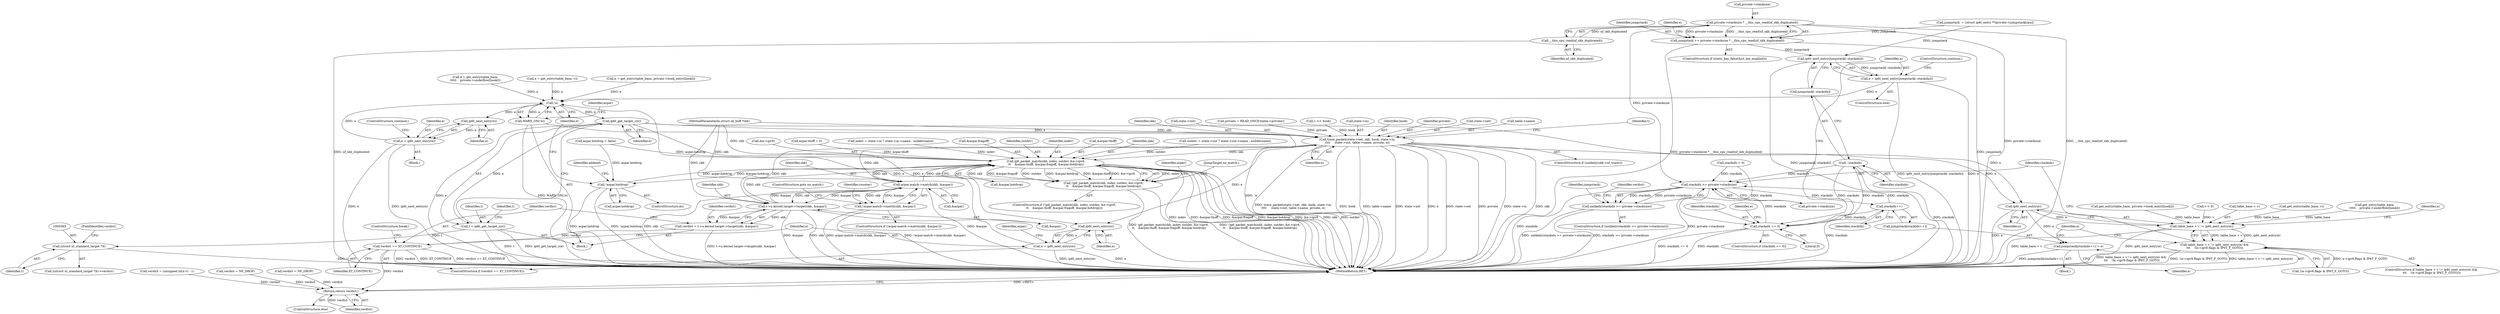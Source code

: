 digraph "0_linux_57ebd808a97d7c5b1e1afb937c2db22beba3c1f8_1@API" {
"1000216" [label="(Call,private->stacksize * __this_cpu_read(nf_skb_duplicated))"];
"1000220" [label="(Call,__this_cpu_read(nf_skb_duplicated))"];
"1000214" [label="(Call,jumpstack += private->stacksize * __this_cpu_read(nf_skb_duplicated))"];
"1000403" [label="(Call,ip6t_next_entry(jumpstack[--stackidx]))"];
"1000401" [label="(Call,e = ip6t_next_entry(jumpstack[--stackidx]))"];
"1000237" [label="(Call,!e)"];
"1000236" [label="(Call,WARN_ON(!e))"];
"1000270" [label="(Call,ip6t_next_entry(e))"];
"1000268" [label="(Call,e = ip6t_next_entry(e))"];
"1000315" [label="(Call,ip6t_get_target_c(e))"];
"1000313" [label="(Call,t = ip6t_get_target_c(e))"];
"1000364" [label="(Call,(struct xt_standard_target *)t)"];
"1000331" [label="(Call,trace_packet(state->net, skb, hook, state->in,\n\t\t\t\t     state->out, table->name, private, e))"];
"1000246" [label="(Call,ip6_packet_match(skb, indev, outdev, &e->ipv6,\n\t\t    &acpar.thoff, &acpar.fragoff, &acpar.hotdrop))"];
"1000245" [label="(Call,!ip6_packet_match(skb, indev, outdev, &e->ipv6,\n\t\t    &acpar.thoff, &acpar.fragoff, &acpar.hotdrop))"];
"1000294" [label="(Call,acpar.match->match(skb, &acpar))"];
"1000293" [label="(Call,!acpar.match->match(skb, &acpar))"];
"1000470" [label="(Call,t->u.kernel.target->target(skb, &acpar))"];
"1000468" [label="(Call,verdict = t->u.kernel.target->target(skb, &acpar))"];
"1000475" [label="(Call,verdict == XT_CONTINUE)"];
"1000498" [label="(Return,return verdict;)"];
"1000484" [label="(Call,!acpar.hotdrop)"];
"1000415" [label="(Call,ip6t_next_entry(e))"];
"1000411" [label="(Call,table_base + v != ip6t_next_entry(e))"];
"1000410" [label="(Call,table_base + v != ip6t_next_entry(e) &&\n \t\t\t    !(e->ipv6.flags & IP6T_F_GOTO))"];
"1000438" [label="(Call,jumpstack[stackidx++] = e)"];
"1000480" [label="(Call,ip6t_next_entry(e))"];
"1000478" [label="(Call,e = ip6t_next_entry(e))"];
"1000428" [label="(Call,stackidx >= private->stacksize)"];
"1000427" [label="(Call,unlikely(stackidx >= private->stacksize))"];
"1000441" [label="(Call,stackidx++)"];
"1000388" [label="(Call,stackidx == 0)"];
"1000406" [label="(Call,--stackidx)"];
"1000441" [label="(Call,stackidx++)"];
"1000481" [label="(Identifier,e)"];
"1000389" [label="(Identifier,stackidx)"];
"1000246" [label="(Call,ip6_packet_match(skb, indev, outdev, &e->ipv6,\n\t\t    &acpar.thoff, &acpar.fragoff, &acpar.hotdrop))"];
"1000336" [label="(Identifier,hook)"];
"1000484" [label="(Call,!acpar.hotdrop)"];
"1000293" [label="(Call,!acpar.match->match(skb, &acpar))"];
"1000216" [label="(Call,private->stacksize * __this_cpu_read(nf_skb_duplicated))"];
"1000298" [label="(ControlStructure,goto no_match;)"];
"1000392" [label="(Identifier,e)"];
"1000402" [label="(Identifier,e)"];
"1000224" [label="(Call,get_entry(table_base, private->hook_entry[hook]))"];
"1000201" [label="(Call,jumpstack  = (struct ip6t_entry **)private->jumpstack[cpu])"];
"1000435" [label="(Identifier,verdict)"];
"1000210" [label="(ControlStructure,if (static_key_false(&xt_tee_enabled)))"];
"1000427" [label="(Call,unlikely(stackidx >= private->stacksize))"];
"1000296" [label="(Call,&acpar)"];
"1000404" [label="(Call,jumpstack[--stackidx])"];
"1000270" [label="(Call,ip6t_next_entry(e))"];
"1000346" [label="(Identifier,private)"];
"1000390" [label="(Literal,0)"];
"1000469" [label="(Identifier,verdict)"];
"1000315" [label="(Call,ip6t_get_target_c(e))"];
"1000378" [label="(Call,verdict = (unsigned int)(-v) - 1)"];
"1000124" [label="(Call,verdict = NF_DROP)"];
"1000497" [label="(ControlStructure,else)"];
"1000485" [label="(Call,acpar.hotdrop)"];
"1000332" [label="(Call,state->net)"];
"1000444" [label="(Call,e = get_entry(table_base, v))"];
"1000272" [label="(ControlStructure,continue;)"];
"1000231" [label="(ControlStructure,do)"];
"1000331" [label="(Call,trace_packet(state->net, skb, hook, state->in,\n\t\t\t\t     state->out, table->name, private, e))"];
"1000343" [label="(Call,table->name)"];
"1000483" [label="(ControlStructure,break;)"];
"1000489" [label="(Identifier,addend)"];
"1000250" [label="(Call,&e->ipv6)"];
"1000388" [label="(Call,stackidx == 0)"];
"1000500" [label="(MethodReturn,RET)"];
"1000322" [label="(Identifier,t)"];
"1000369" [label="(Call,v < 0)"];
"1000269" [label="(Identifier,e)"];
"1000294" [label="(Call,acpar.match->match(skb, &acpar))"];
"1000477" [label="(Identifier,XT_CONTINUE)"];
"1000387" [label="(ControlStructure,if (stackidx == 0))"];
"1000366" [label="(Identifier,t)"];
"1000401" [label="(Call,e = ip6t_next_entry(jumpstack[--stackidx]))"];
"1000480" [label="(Call,ip6t_next_entry(e))"];
"1000276" [label="(Identifier,acpar)"];
"1000110" [label="(MethodParameterIn,struct sk_buff *skb)"];
"1000471" [label="(Identifier,skb)"];
"1000499" [label="(Identifier,verdict)"];
"1000354" [label="(Identifier,t)"];
"1000248" [label="(Identifier,indev)"];
"1000486" [label="(Identifier,acpar)"];
"1000472" [label="(Call,&acpar)"];
"1000428" [label="(Call,stackidx >= private->stacksize)"];
"1000416" [label="(Identifier,e)"];
"1000476" [label="(Identifier,verdict)"];
"1000445" [label="(Identifier,e)"];
"1000439" [label="(Call,jumpstack[stackidx++])"];
"1000214" [label="(Call,jumpstack += private->stacksize * __this_cpu_read(nf_skb_duplicated))"];
"1000367" [label="(FieldIdentifier,verdict)"];
"1000335" [label="(Identifier,skb)"];
"1000314" [label="(Identifier,t)"];
"1000217" [label="(Call,private->stacksize)"];
"1000267" [label="(JumpTarget,no_match:)"];
"1000232" [label="(Block,)"];
"1000271" [label="(Identifier,e)"];
"1000440" [label="(Identifier,jumpstack)"];
"1000426" [label="(ControlStructure,if (unlikely(stackidx >= private->stacksize)))"];
"1000254" [label="(Call,&acpar.thoff)"];
"1000468" [label="(Call,verdict = t->u.kernel.target->target(skb, &acpar))"];
"1000295" [label="(Identifier,skb)"];
"1000300" [label="(Identifier,counter)"];
"1000412" [label="(Call,table_base + v)"];
"1000244" [label="(ControlStructure,if (!ip6_packet_match(skb, indev, outdev, &e->ipv6,\n\t\t    &acpar.thoff, &acpar.fragoff, &acpar.hotdrop)))"];
"1000266" [label="(Block,)"];
"1000363" [label="(Call,((struct xt_standard_target *)t)->verdict)"];
"1000434" [label="(Call,verdict = NF_DROP)"];
"1000326" [label="(ControlStructure,if (unlikely(skb->nf_trace)))"];
"1000247" [label="(Identifier,skb)"];
"1000313" [label="(Call,t = ip6t_get_target_c(e))"];
"1000237" [label="(Call,!e)"];
"1000292" [label="(ControlStructure,if (!acpar.match->match(skb, &acpar)))"];
"1000446" [label="(Call,get_entry(table_base, v))"];
"1000215" [label="(Identifier,jumpstack)"];
"1000470" [label="(Call,t->u.kernel.target->target(skb, &acpar))"];
"1000222" [label="(Call,e = get_entry(table_base, private->hook_entry[hook]))"];
"1000475" [label="(Call,verdict == XT_CONTINUE)"];
"1000340" [label="(Call,state->out)"];
"1000474" [label="(ControlStructure,if (verdict == XT_CONTINUE))"];
"1000187" [label="(Call,private = READ_ONCE(table->private))"];
"1000417" [label="(Call,!(e->ipv6.flags & IP6T_F_GOTO))"];
"1000430" [label="(Call,private->stacksize)"];
"1000152" [label="(Call,outdev = state->out ? state->out->name : nulldevname)"];
"1000425" [label="(Block,)"];
"1000393" [label="(Call,get_entry(table_base,\n\t\t\t\t\t    private->underflow[hook]))"];
"1000164" [label="(Call,acpar.hotdrop = false)"];
"1000239" [label="(Call,acpar.thoff = 0)"];
"1000137" [label="(Call,stackidx = 0)"];
"1000409" [label="(ControlStructure,if (table_base + v != ip6t_next_entry(e) &&\n \t\t\t    !(e->ipv6.flags & IP6T_F_GOTO)))"];
"1000140" [label="(Call,indev = state->in ? state->in->name : nulldevname)"];
"1000221" [label="(Identifier,nf_skb_duplicated)"];
"1000316" [label="(Identifier,e)"];
"1000347" [label="(Identifier,e)"];
"1000403" [label="(Call,ip6t_next_entry(jumpstack[--stackidx]))"];
"1000443" [label="(Identifier,e)"];
"1000406" [label="(Call,--stackidx)"];
"1000498" [label="(Return,return verdict;)"];
"1000478" [label="(Call,e = ip6t_next_entry(e))"];
"1000438" [label="(Call,jumpstack[stackidx++] = e)"];
"1000245" [label="(Call,!ip6_packet_match(skb, indev, outdev, &e->ipv6,\n\t\t    &acpar.thoff, &acpar.fragoff, &acpar.hotdrop))"];
"1000268" [label="(Call,e = ip6t_next_entry(e))"];
"1000408" [label="(ControlStructure,continue;)"];
"1000479" [label="(Identifier,e)"];
"1000400" [label="(ControlStructure,else)"];
"1000258" [label="(Call,&acpar.fragoff)"];
"1000262" [label="(Call,&acpar.hotdrop)"];
"1000364" [label="(Call,(struct xt_standard_target *)t)"];
"1000180" [label="(Call,1 << hook)"];
"1000411" [label="(Call,table_base + v != ip6t_next_entry(e))"];
"1000241" [label="(Identifier,acpar)"];
"1000220" [label="(Call,__this_cpu_read(nf_skb_duplicated))"];
"1000442" [label="(Identifier,stackidx)"];
"1000410" [label="(Call,table_base + v != ip6t_next_entry(e) &&\n \t\t\t    !(e->ipv6.flags & IP6T_F_GOTO))"];
"1000236" [label="(Call,WARN_ON(!e))"];
"1000407" [label="(Identifier,stackidx)"];
"1000429" [label="(Identifier,stackidx)"];
"1000391" [label="(Call,e = get_entry(table_base,\n\t\t\t\t\t    private->underflow[hook]))"];
"1000415" [label="(Call,ip6t_next_entry(e))"];
"1000421" [label="(Identifier,e)"];
"1000223" [label="(Identifier,e)"];
"1000238" [label="(Identifier,e)"];
"1000337" [label="(Call,state->in)"];
"1000249" [label="(Identifier,outdev)"];
"1000216" -> "1000214"  [label="AST: "];
"1000216" -> "1000220"  [label="CFG: "];
"1000217" -> "1000216"  [label="AST: "];
"1000220" -> "1000216"  [label="AST: "];
"1000214" -> "1000216"  [label="CFG: "];
"1000216" -> "1000500"  [label="DDG: private->stacksize"];
"1000216" -> "1000500"  [label="DDG: __this_cpu_read(nf_skb_duplicated)"];
"1000216" -> "1000214"  [label="DDG: private->stacksize"];
"1000216" -> "1000214"  [label="DDG: __this_cpu_read(nf_skb_duplicated)"];
"1000220" -> "1000216"  [label="DDG: nf_skb_duplicated"];
"1000216" -> "1000428"  [label="DDG: private->stacksize"];
"1000220" -> "1000221"  [label="CFG: "];
"1000221" -> "1000220"  [label="AST: "];
"1000220" -> "1000500"  [label="DDG: nf_skb_duplicated"];
"1000214" -> "1000210"  [label="AST: "];
"1000215" -> "1000214"  [label="AST: "];
"1000223" -> "1000214"  [label="CFG: "];
"1000214" -> "1000500"  [label="DDG: private->stacksize * __this_cpu_read(nf_skb_duplicated)"];
"1000214" -> "1000500"  [label="DDG: jumpstack"];
"1000201" -> "1000214"  [label="DDG: jumpstack"];
"1000214" -> "1000403"  [label="DDG: jumpstack"];
"1000403" -> "1000401"  [label="AST: "];
"1000403" -> "1000404"  [label="CFG: "];
"1000404" -> "1000403"  [label="AST: "];
"1000401" -> "1000403"  [label="CFG: "];
"1000403" -> "1000500"  [label="DDG: jumpstack[--stackidx]"];
"1000403" -> "1000401"  [label="DDG: jumpstack[--stackidx]"];
"1000201" -> "1000403"  [label="DDG: jumpstack"];
"1000401" -> "1000400"  [label="AST: "];
"1000402" -> "1000401"  [label="AST: "];
"1000408" -> "1000401"  [label="CFG: "];
"1000401" -> "1000500"  [label="DDG: e"];
"1000401" -> "1000500"  [label="DDG: ip6t_next_entry(jumpstack[--stackidx])"];
"1000401" -> "1000237"  [label="DDG: e"];
"1000237" -> "1000236"  [label="AST: "];
"1000237" -> "1000238"  [label="CFG: "];
"1000238" -> "1000237"  [label="AST: "];
"1000236" -> "1000237"  [label="CFG: "];
"1000237" -> "1000236"  [label="DDG: e"];
"1000222" -> "1000237"  [label="DDG: e"];
"1000391" -> "1000237"  [label="DDG: e"];
"1000268" -> "1000237"  [label="DDG: e"];
"1000478" -> "1000237"  [label="DDG: e"];
"1000444" -> "1000237"  [label="DDG: e"];
"1000237" -> "1000270"  [label="DDG: e"];
"1000237" -> "1000315"  [label="DDG: e"];
"1000236" -> "1000232"  [label="AST: "];
"1000241" -> "1000236"  [label="CFG: "];
"1000236" -> "1000500"  [label="DDG: !e"];
"1000236" -> "1000500"  [label="DDG: WARN_ON(!e)"];
"1000270" -> "1000268"  [label="AST: "];
"1000270" -> "1000271"  [label="CFG: "];
"1000271" -> "1000270"  [label="AST: "];
"1000268" -> "1000270"  [label="CFG: "];
"1000270" -> "1000268"  [label="DDG: e"];
"1000268" -> "1000266"  [label="AST: "];
"1000269" -> "1000268"  [label="AST: "];
"1000272" -> "1000268"  [label="CFG: "];
"1000268" -> "1000500"  [label="DDG: e"];
"1000268" -> "1000500"  [label="DDG: ip6t_next_entry(e)"];
"1000315" -> "1000313"  [label="AST: "];
"1000315" -> "1000316"  [label="CFG: "];
"1000316" -> "1000315"  [label="AST: "];
"1000313" -> "1000315"  [label="CFG: "];
"1000315" -> "1000500"  [label="DDG: e"];
"1000315" -> "1000313"  [label="DDG: e"];
"1000315" -> "1000331"  [label="DDG: e"];
"1000315" -> "1000415"  [label="DDG: e"];
"1000315" -> "1000480"  [label="DDG: e"];
"1000313" -> "1000232"  [label="AST: "];
"1000314" -> "1000313"  [label="AST: "];
"1000322" -> "1000313"  [label="CFG: "];
"1000313" -> "1000500"  [label="DDG: ip6t_get_target_c(e)"];
"1000313" -> "1000500"  [label="DDG: t"];
"1000313" -> "1000364"  [label="DDG: t"];
"1000364" -> "1000363"  [label="AST: "];
"1000364" -> "1000366"  [label="CFG: "];
"1000365" -> "1000364"  [label="AST: "];
"1000366" -> "1000364"  [label="AST: "];
"1000367" -> "1000364"  [label="CFG: "];
"1000364" -> "1000500"  [label="DDG: t"];
"1000331" -> "1000326"  [label="AST: "];
"1000331" -> "1000347"  [label="CFG: "];
"1000332" -> "1000331"  [label="AST: "];
"1000335" -> "1000331"  [label="AST: "];
"1000336" -> "1000331"  [label="AST: "];
"1000337" -> "1000331"  [label="AST: "];
"1000340" -> "1000331"  [label="AST: "];
"1000343" -> "1000331"  [label="AST: "];
"1000346" -> "1000331"  [label="AST: "];
"1000347" -> "1000331"  [label="AST: "];
"1000354" -> "1000331"  [label="CFG: "];
"1000331" -> "1000500"  [label="DDG: trace_packet(state->net, skb, hook, state->in,\n\t\t\t\t     state->out, table->name, private, e)"];
"1000331" -> "1000500"  [label="DDG: hook"];
"1000331" -> "1000500"  [label="DDG: table->name"];
"1000331" -> "1000500"  [label="DDG: state->net"];
"1000331" -> "1000500"  [label="DDG: e"];
"1000331" -> "1000500"  [label="DDG: state->out"];
"1000331" -> "1000500"  [label="DDG: private"];
"1000331" -> "1000500"  [label="DDG: state->in"];
"1000331" -> "1000500"  [label="DDG: skb"];
"1000331" -> "1000246"  [label="DDG: skb"];
"1000294" -> "1000331"  [label="DDG: skb"];
"1000110" -> "1000331"  [label="DDG: skb"];
"1000180" -> "1000331"  [label="DDG: hook"];
"1000187" -> "1000331"  [label="DDG: private"];
"1000331" -> "1000415"  [label="DDG: e"];
"1000331" -> "1000470"  [label="DDG: skb"];
"1000331" -> "1000480"  [label="DDG: e"];
"1000246" -> "1000245"  [label="AST: "];
"1000246" -> "1000262"  [label="CFG: "];
"1000247" -> "1000246"  [label="AST: "];
"1000248" -> "1000246"  [label="AST: "];
"1000249" -> "1000246"  [label="AST: "];
"1000250" -> "1000246"  [label="AST: "];
"1000254" -> "1000246"  [label="AST: "];
"1000258" -> "1000246"  [label="AST: "];
"1000262" -> "1000246"  [label="AST: "];
"1000245" -> "1000246"  [label="CFG: "];
"1000246" -> "1000500"  [label="DDG: indev"];
"1000246" -> "1000500"  [label="DDG: &acpar.thoff"];
"1000246" -> "1000500"  [label="DDG: &acpar.fragoff"];
"1000246" -> "1000500"  [label="DDG: &acpar.hotdrop"];
"1000246" -> "1000500"  [label="DDG: &e->ipv6"];
"1000246" -> "1000500"  [label="DDG: skb"];
"1000246" -> "1000500"  [label="DDG: outdev"];
"1000246" -> "1000245"  [label="DDG: indev"];
"1000246" -> "1000245"  [label="DDG: skb"];
"1000246" -> "1000245"  [label="DDG: &acpar.fragoff"];
"1000246" -> "1000245"  [label="DDG: outdev"];
"1000246" -> "1000245"  [label="DDG: &acpar.hotdrop"];
"1000246" -> "1000245"  [label="DDG: &acpar.thoff"];
"1000246" -> "1000245"  [label="DDG: &e->ipv6"];
"1000294" -> "1000246"  [label="DDG: skb"];
"1000470" -> "1000246"  [label="DDG: skb"];
"1000110" -> "1000246"  [label="DDG: skb"];
"1000140" -> "1000246"  [label="DDG: indev"];
"1000152" -> "1000246"  [label="DDG: outdev"];
"1000239" -> "1000246"  [label="DDG: acpar.thoff"];
"1000484" -> "1000246"  [label="DDG: acpar.hotdrop"];
"1000164" -> "1000246"  [label="DDG: acpar.hotdrop"];
"1000246" -> "1000294"  [label="DDG: skb"];
"1000246" -> "1000484"  [label="DDG: &acpar.hotdrop"];
"1000245" -> "1000244"  [label="AST: "];
"1000267" -> "1000245"  [label="CFG: "];
"1000276" -> "1000245"  [label="CFG: "];
"1000245" -> "1000500"  [label="DDG: !ip6_packet_match(skb, indev, outdev, &e->ipv6,\n\t\t    &acpar.thoff, &acpar.fragoff, &acpar.hotdrop)"];
"1000245" -> "1000500"  [label="DDG: ip6_packet_match(skb, indev, outdev, &e->ipv6,\n\t\t    &acpar.thoff, &acpar.fragoff, &acpar.hotdrop)"];
"1000294" -> "1000293"  [label="AST: "];
"1000294" -> "1000296"  [label="CFG: "];
"1000295" -> "1000294"  [label="AST: "];
"1000296" -> "1000294"  [label="AST: "];
"1000293" -> "1000294"  [label="CFG: "];
"1000294" -> "1000500"  [label="DDG: &acpar"];
"1000294" -> "1000500"  [label="DDG: skb"];
"1000294" -> "1000293"  [label="DDG: skb"];
"1000294" -> "1000293"  [label="DDG: &acpar"];
"1000110" -> "1000294"  [label="DDG: skb"];
"1000470" -> "1000294"  [label="DDG: &acpar"];
"1000294" -> "1000470"  [label="DDG: skb"];
"1000294" -> "1000470"  [label="DDG: &acpar"];
"1000293" -> "1000292"  [label="AST: "];
"1000298" -> "1000293"  [label="CFG: "];
"1000300" -> "1000293"  [label="CFG: "];
"1000293" -> "1000500"  [label="DDG: acpar.match->match(skb, &acpar)"];
"1000293" -> "1000500"  [label="DDG: !acpar.match->match(skb, &acpar)"];
"1000470" -> "1000468"  [label="AST: "];
"1000470" -> "1000472"  [label="CFG: "];
"1000471" -> "1000470"  [label="AST: "];
"1000472" -> "1000470"  [label="AST: "];
"1000468" -> "1000470"  [label="CFG: "];
"1000470" -> "1000500"  [label="DDG: &acpar"];
"1000470" -> "1000500"  [label="DDG: skb"];
"1000470" -> "1000468"  [label="DDG: skb"];
"1000470" -> "1000468"  [label="DDG: &acpar"];
"1000110" -> "1000470"  [label="DDG: skb"];
"1000468" -> "1000232"  [label="AST: "];
"1000469" -> "1000468"  [label="AST: "];
"1000476" -> "1000468"  [label="CFG: "];
"1000468" -> "1000500"  [label="DDG: t->u.kernel.target->target(skb, &acpar)"];
"1000468" -> "1000475"  [label="DDG: verdict"];
"1000475" -> "1000474"  [label="AST: "];
"1000475" -> "1000477"  [label="CFG: "];
"1000476" -> "1000475"  [label="AST: "];
"1000477" -> "1000475"  [label="AST: "];
"1000479" -> "1000475"  [label="CFG: "];
"1000483" -> "1000475"  [label="CFG: "];
"1000475" -> "1000500"  [label="DDG: verdict"];
"1000475" -> "1000500"  [label="DDG: XT_CONTINUE"];
"1000475" -> "1000500"  [label="DDG: verdict == XT_CONTINUE"];
"1000475" -> "1000498"  [label="DDG: verdict"];
"1000498" -> "1000497"  [label="AST: "];
"1000498" -> "1000499"  [label="CFG: "];
"1000499" -> "1000498"  [label="AST: "];
"1000500" -> "1000498"  [label="CFG: "];
"1000498" -> "1000500"  [label="DDG: <RET>"];
"1000499" -> "1000498"  [label="DDG: verdict"];
"1000124" -> "1000498"  [label="DDG: verdict"];
"1000378" -> "1000498"  [label="DDG: verdict"];
"1000434" -> "1000498"  [label="DDG: verdict"];
"1000484" -> "1000231"  [label="AST: "];
"1000484" -> "1000485"  [label="CFG: "];
"1000485" -> "1000484"  [label="AST: "];
"1000238" -> "1000484"  [label="CFG: "];
"1000489" -> "1000484"  [label="CFG: "];
"1000484" -> "1000500"  [label="DDG: acpar.hotdrop"];
"1000484" -> "1000500"  [label="DDG: !acpar.hotdrop"];
"1000164" -> "1000484"  [label="DDG: acpar.hotdrop"];
"1000415" -> "1000411"  [label="AST: "];
"1000415" -> "1000416"  [label="CFG: "];
"1000416" -> "1000415"  [label="AST: "];
"1000411" -> "1000415"  [label="CFG: "];
"1000415" -> "1000500"  [label="DDG: e"];
"1000415" -> "1000411"  [label="DDG: e"];
"1000415" -> "1000438"  [label="DDG: e"];
"1000411" -> "1000410"  [label="AST: "];
"1000412" -> "1000411"  [label="AST: "];
"1000421" -> "1000411"  [label="CFG: "];
"1000410" -> "1000411"  [label="CFG: "];
"1000411" -> "1000500"  [label="DDG: table_base + v"];
"1000411" -> "1000500"  [label="DDG: ip6t_next_entry(e)"];
"1000411" -> "1000410"  [label="DDG: table_base + v"];
"1000411" -> "1000410"  [label="DDG: ip6t_next_entry(e)"];
"1000224" -> "1000411"  [label="DDG: table_base"];
"1000393" -> "1000411"  [label="DDG: table_base"];
"1000446" -> "1000411"  [label="DDG: table_base"];
"1000369" -> "1000411"  [label="DDG: v"];
"1000410" -> "1000409"  [label="AST: "];
"1000410" -> "1000417"  [label="CFG: "];
"1000417" -> "1000410"  [label="AST: "];
"1000429" -> "1000410"  [label="CFG: "];
"1000445" -> "1000410"  [label="CFG: "];
"1000410" -> "1000500"  [label="DDG: table_base + v != ip6t_next_entry(e)"];
"1000410" -> "1000500"  [label="DDG: table_base + v != ip6t_next_entry(e) &&\n \t\t\t    !(e->ipv6.flags & IP6T_F_GOTO)"];
"1000410" -> "1000500"  [label="DDG: !(e->ipv6.flags & IP6T_F_GOTO)"];
"1000417" -> "1000410"  [label="DDG: e->ipv6.flags & IP6T_F_GOTO"];
"1000438" -> "1000425"  [label="AST: "];
"1000438" -> "1000443"  [label="CFG: "];
"1000439" -> "1000438"  [label="AST: "];
"1000443" -> "1000438"  [label="AST: "];
"1000445" -> "1000438"  [label="CFG: "];
"1000438" -> "1000500"  [label="DDG: jumpstack[stackidx++]"];
"1000480" -> "1000478"  [label="AST: "];
"1000480" -> "1000481"  [label="CFG: "];
"1000481" -> "1000480"  [label="AST: "];
"1000478" -> "1000480"  [label="CFG: "];
"1000480" -> "1000478"  [label="DDG: e"];
"1000478" -> "1000474"  [label="AST: "];
"1000479" -> "1000478"  [label="AST: "];
"1000486" -> "1000478"  [label="CFG: "];
"1000478" -> "1000500"  [label="DDG: e"];
"1000478" -> "1000500"  [label="DDG: ip6t_next_entry(e)"];
"1000428" -> "1000427"  [label="AST: "];
"1000428" -> "1000430"  [label="CFG: "];
"1000429" -> "1000428"  [label="AST: "];
"1000430" -> "1000428"  [label="AST: "];
"1000427" -> "1000428"  [label="CFG: "];
"1000428" -> "1000500"  [label="DDG: private->stacksize"];
"1000428" -> "1000500"  [label="DDG: stackidx"];
"1000428" -> "1000427"  [label="DDG: stackidx"];
"1000428" -> "1000427"  [label="DDG: private->stacksize"];
"1000441" -> "1000428"  [label="DDG: stackidx"];
"1000388" -> "1000428"  [label="DDG: stackidx"];
"1000406" -> "1000428"  [label="DDG: stackidx"];
"1000137" -> "1000428"  [label="DDG: stackidx"];
"1000428" -> "1000441"  [label="DDG: stackidx"];
"1000427" -> "1000426"  [label="AST: "];
"1000435" -> "1000427"  [label="CFG: "];
"1000440" -> "1000427"  [label="CFG: "];
"1000427" -> "1000500"  [label="DDG: stackidx >= private->stacksize"];
"1000427" -> "1000500"  [label="DDG: unlikely(stackidx >= private->stacksize)"];
"1000441" -> "1000439"  [label="AST: "];
"1000441" -> "1000442"  [label="CFG: "];
"1000442" -> "1000441"  [label="AST: "];
"1000439" -> "1000441"  [label="CFG: "];
"1000441" -> "1000500"  [label="DDG: stackidx"];
"1000441" -> "1000388"  [label="DDG: stackidx"];
"1000388" -> "1000387"  [label="AST: "];
"1000388" -> "1000390"  [label="CFG: "];
"1000389" -> "1000388"  [label="AST: "];
"1000390" -> "1000388"  [label="AST: "];
"1000392" -> "1000388"  [label="CFG: "];
"1000402" -> "1000388"  [label="CFG: "];
"1000388" -> "1000500"  [label="DDG: stackidx"];
"1000388" -> "1000500"  [label="DDG: stackidx == 0"];
"1000406" -> "1000388"  [label="DDG: stackidx"];
"1000137" -> "1000388"  [label="DDG: stackidx"];
"1000388" -> "1000406"  [label="DDG: stackidx"];
"1000406" -> "1000404"  [label="AST: "];
"1000406" -> "1000407"  [label="CFG: "];
"1000407" -> "1000406"  [label="AST: "];
"1000404" -> "1000406"  [label="CFG: "];
"1000406" -> "1000500"  [label="DDG: stackidx"];
}
